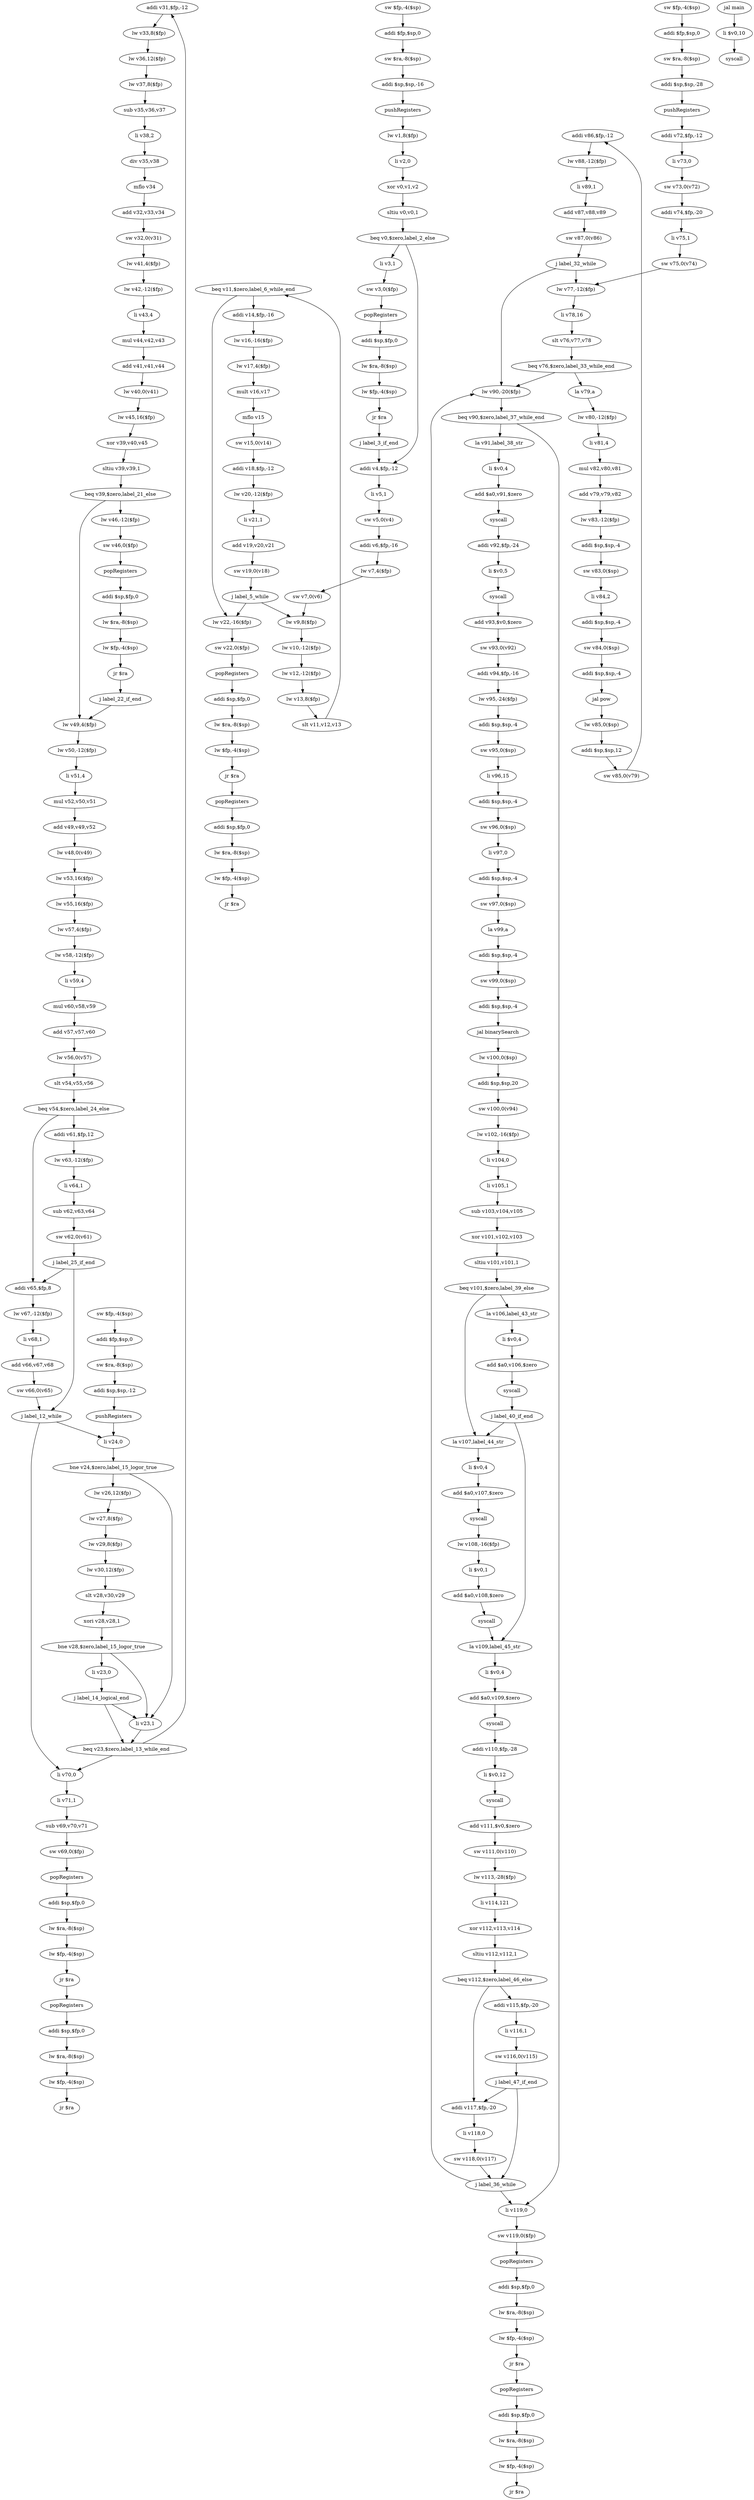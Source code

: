 digraph D {
Node0[label="addi v31,$fp,-12"]
Node1[label="jr $ra"]
Node2[label="lw v22,-16($fp)"]
Node3[label="addi v6,$fp,-16"]
Node4[label="bne v28,$zero,label_15_logor_true"]
Node5[label="bne v24,$zero,label_15_logor_true"]
Node6[label="add v57,v57,v60"]
Node7[label="addi v86,$fp,-12"]
Node8[label="lw $fp,-4($sp)"]
Node9[label="add $a0,v107,$zero"]
Node10[label="sw v93,0(v92)"]
Node11[label="lw v77,-12($fp)"]
Node12[label="sw v87,0(v86)"]
Node13[label="lw v42,-12($fp)"]
Node14[label="popRegisters"]
Node15[label="beq v101,$zero,label_39_else"]
Node16[label="jr $ra"]
Node17[label="add $a0,v108,$zero"]
Node18[label="li v71,1"]
Node19[label="li $v0,4"]
Node20[label="add v93,$v0,$zero"]
Node21[label="lw $fp,-4($sp)"]
Node22[label="lw v27,8($fp)"]
Node23[label="li $v0,4"]
Node24[label="addi $sp,$fp,0"]
Node25[label="sw $fp,-4($sp)"]
Node26[label="lw v57,4($fp)"]
Node27[label="lw v49,4($fp)"]
Node28[label="addi $sp,$sp,-4"]
Node29[label="syscall"]
Node30[label="lw $fp,-4($sp)"]
Node31[label="li v97,0"]
Node32[label="la v99,a"]
Node33[label="lw v40,0(v41)"]
Node34[label="popRegisters"]
Node35[label="li v68,1"]
Node36[label="sw v73,0(v72)"]
Node37[label="lw v80,-12($fp)"]
Node38[label="sw v116,0(v115)"]
Node39[label="lw v20,-12($fp)"]
Node40[label="lw $fp,-4($sp)"]
Node41[label="sw $fp,-4($sp)"]
Node42[label="pushRegisters"]
Node43[label="add v79,v79,v82"]
Node44[label="sltiu v112,v112,1"]
Node45[label="addi $sp,$fp,0"]
Node46[label="sw v19,0(v18)"]
Node47[label="li v43,4"]
Node48[label="addi v61,$fp,12"]
Node49[label="add v87,v88,v89"]
Node50[label="lw v85,0($sp)"]
Node51[label="sw $ra,-8($sp)"]
Node52[label="lw v67,-12($fp)"]
Node53[label="jr $ra"]
Node54[label="lw $fp,-4($sp)"]
Node55[label="li v78,16"]
Node56[label="sw v99,0($sp)"]
Node57[label="lw v26,12($fp)"]
Node58[label="li v23,1"]
Node59[label="lw v53,16($fp)"]
Node60[label="jr $ra"]
Node61[label="la v107,label_44_str"]
Node62[label="beq v11,$zero,label_6_while_end"]
Node63[label="addi $sp,$sp,12"]
Node64[label="sw v69,0($fp)"]
Node65[label="sw $ra,-8($sp)"]
Node66[label="addi $sp,$sp,-16"]
Node67[label="lw v90,-20($fp)"]
Node68[label="li v70,0"]
Node69[label="sw v66,0(v65)"]
Node70[label="lw $ra,-8($sp)"]
Node71[label="lw v95,-24($fp)"]
Node72[label="li v24,0"]
Node73[label="lw $ra,-8($sp)"]
Node74[label="xor v39,v40,v45"]
Node75[label="lw v29,8($fp)"]
Node76[label="la v109,label_45_str"]
Node77[label="popRegisters"]
Node78[label="syscall"]
Node79[label="slt v54,v55,v56"]
Node80[label="lw v41,4($fp)"]
Node81[label="lw v12,-12($fp)"]
Node82[label="li $v0,12"]
Node83[label="lw v10,-12($fp)"]
Node84[label="popRegisters"]
Node85[label="slt v28,v30,v29"]
Node86[label="syscall"]
Node87[label="addi v74,$fp,-20"]
Node88[label="lw $fp,-4($sp)"]
Node89[label="lw $fp,-4($sp)"]
Node90[label="lw v63,-12($fp)"]
Node91[label="lw $ra,-8($sp)"]
Node92[label="sw v84,0($sp)"]
Node93[label="addi $sp,$sp,-4"]
Node94[label="li v3,1"]
Node95[label="lw $ra,-8($sp)"]
Node96[label="lw v16,-16($fp)"]
Node97[label="mul v52,v50,v51"]
Node98[label="li v23,0"]
Node99[label="mul v60,v58,v59"]
Node100[label="li v81,4"]
Node101[label="sw v5,0(v4)"]
Node102[label="li v21,1"]
Node103[label="sltiu v0,v0,1"]
Node104[label="beq v54,$zero,label_24_else"]
Node105[label="mul v82,v80,v81"]
Node106[label="j label_14_logical_end"]
Node107[label="sw v111,0(v110)"]
Node108[label="syscall"]
Node109[label="addi $sp,$sp,-4"]
Node110[label="jal pow"]
Node111[label="li $v0,10"]
Node112[label="mflo v34"]
Node113[label="addi v4,$fp,-12"]
Node114[label="sub v103,v104,v105"]
Node115[label="j label_47_if_end"]
Node116[label="beq v76,$zero,label_33_while_end"]
Node117[label="beq v112,$zero,label_46_else"]
Node118[label="sw v95,0($sp)"]
Node119[label="beq v39,$zero,label_21_else"]
Node120[label="add v41,v41,v44"]
Node121[label="jal main"]
Node122[label="sub v35,v36,v37"]
Node123[label="li v96,15"]
Node124[label="div v35,v38"]
Node125[label="sw v119,0($fp)"]
Node126[label="mult v16,v17"]
Node127[label="lw v102,-16($fp)"]
Node128[label="add v49,v49,v52"]
Node129[label="xor v101,v102,v103"]
Node130[label="lw v108,-16($fp)"]
Node131[label="sw v32,0(v31)"]
Node132[label="lw v58,-12($fp)"]
Node133[label="lw $ra,-8($sp)"]
Node134[label="j label_32_while"]
Node135[label="addi v110,$fp,-28"]
Node136[label="lw v13,8($fp)"]
Node137[label="sw v97,0($sp)"]
Node138[label="addi $fp,$sp,0"]
Node139[label="li v84,2"]
Node140[label="sw $ra,-8($sp)"]
Node141[label="addi $sp,$sp,-4"]
Node142[label="add $a0,v91,$zero"]
Node143[label="popRegisters"]
Node144[label="add $a0,v106,$zero"]
Node145[label="syscall"]
Node146[label="li v38,2"]
Node147[label="slt v76,v77,v78"]
Node148[label="add $a0,v109,$zero"]
Node149[label="lw v100,0($sp)"]
Node150[label="lw v88,-12($fp)"]
Node151[label="syscall"]
Node152[label="sw v46,0($fp)"]
Node153[label="jal binarySearch"]
Node154[label="sw v3,0($fp)"]
Node155[label="li $v0,4"]
Node156[label="li v114,121"]
Node157[label="j label_3_if_end"]
Node158[label="add v32,v33,v34"]
Node159[label="addi $sp,$fp,0"]
Node160[label="sub v69,v70,v71"]
Node161[label="lw v33,8($fp)"]
Node162[label="li v104,0"]
Node163[label="la v91,label_38_str"]
Node164[label="lw v45,16($fp)"]
Node165[label="xor v0,v1,v2"]
Node166[label="j label_12_while"]
Node167[label="lw v30,12($fp)"]
Node168[label="li v89,1"]
Node169[label="addi $sp,$sp,-28"]
Node170[label="lw $ra,-8($sp)"]
Node171[label="sw v7,0(v6)"]
Node172[label="add v19,v20,v21"]
Node173[label="beq v90,$zero,label_37_while_end"]
Node174[label="popRegisters"]
Node175[label="j label_36_while"]
Node176[label="beq v0,$zero,label_2_else"]
Node177[label="add v111,$v0,$zero"]
Node178[label="sltiu v101,v101,1"]
Node179[label="mflo v15"]
Node180[label="addi $sp,$fp,0"]
Node181[label="lw v9,8($fp)"]
Node182[label="lw v48,0(v49)"]
Node183[label="li $v0,5"]
Node184[label="la v106,label_43_str"]
Node185[label="addi v117,$fp,-20"]
Node186[label="addi $fp,$sp,0"]
Node187[label="lw v7,4($fp)"]
Node188[label="addi $sp,$fp,0"]
Node189[label="j label_40_if_end"]
Node190[label="popRegisters"]
Node191[label="syscall"]
Node192[label="addi $sp,$sp,-4"]
Node193[label="lw $ra,-8($sp)"]
Node194[label="li v59,4"]
Node195[label="lw v55,16($fp)"]
Node196[label="li v118,0"]
Node197[label="addi $fp,$sp,0"]
Node198[label="li v2,0"]
Node199[label="la v79,a"]
Node200[label="pushRegisters"]
Node201[label="addi $sp,$sp,-12"]
Node202[label="xor v112,v113,v114"]
Node203[label="li v64,1"]
Node204[label="lw v46,-12($fp)"]
Node205[label="lw v113,-28($fp)"]
Node206[label="addi $sp,$fp,0"]
Node207[label="addi $sp,$sp,-4"]
Node208[label="syscall"]
Node209[label="sw v100,0(v94)"]
Node210[label="sw $fp,-4($sp)"]
Node211[label="li v51,4"]
Node212[label="popRegisters"]
Node213[label="mul v44,v42,v43"]
Node214[label="lw v17,4($fp)"]
Node215[label="beq v23,$zero,label_13_while_end"]
Node216[label="sw v75,0(v74)"]
Node217[label="jr $ra"]
Node218[label="addi v72,$fp,-12"]
Node219[label="li $v0,4"]
Node220[label="li v116,1"]
Node221[label="li v119,0"]
Node222[label="addi v115,$fp,-20"]
Node223[label="slt v11,v12,v13"]
Node224[label="addi v18,$fp,-12"]
Node225[label="addi v14,$fp,-16"]
Node226[label="sw v62,0(v61)"]
Node227[label="lw v56,0(v57)"]
Node228[label="addi $sp,$sp,-4"]
Node229[label="li v73,0"]
Node230[label="j label_5_while"]
Node231[label="sw v22,0($fp)"]
Node232[label="lw v37,8($fp)"]
Node233[label="lw v83,-12($fp)"]
Node234[label="addi $sp,$sp,-4"]
Node235[label="addi $sp,$fp,0"]
Node236[label="xori v28,v28,1"]
Node237[label="addi v94,$fp,-16"]
Node238[label="jr $ra"]
Node239[label="li $v0,1"]
Node240[label="sw v83,0($sp)"]
Node241[label="pushRegisters"]
Node242[label="addi $sp,$fp,0"]
Node243[label="sw v96,0($sp)"]
Node244[label="jr $ra"]
Node245[label="lw $fp,-4($sp)"]
Node246[label="addi $sp,$sp,20"]
Node247[label="add v66,v67,v68"]
Node248[label="sub v62,v63,v64"]
Node249[label="li v5,1"]
Node250[label="lw v50,-12($fp)"]
Node251[label="li v75,1"]
Node252[label="sw v15,0(v14)"]
Node253[label="sw v85,0(v79)"]
Node254[label="lw v1,8($fp)"]
Node255[label="j label_22_if_end"]
Node256[label="lw v36,12($fp)"]
Node257[label="addi v92,$fp,-24"]
Node258[label="jr $ra"]
Node259[label="j label_25_if_end"]
Node260[label="lw $ra,-8($sp)"]
Node261[label="addi v65,$fp,8"]
Node262[label="sw v118,0(v117)"]
Node263[label="sltiu v39,v39,1"]
Node264[label="li v105,1"]
Node0-> {Node161};
Node1-> {Node174};
Node2-> {Node231};
Node3-> {Node187};
Node4-> {Node98, Node58};
Node5-> {Node57, Node58};
Node6-> {Node227};
Node7-> {Node150};
Node8-> {Node244};
Node9-> {Node151};
Node10-> {Node237};
Node11-> {Node55};
Node12-> {Node134};
Node13-> {Node47};
Node14-> {Node24};
Node15-> {Node184, Node61};
Node16-> {Node255};
Node17-> {Node191};
Node18-> {Node160};
Node19-> {Node144};
Node20-> {Node10};
Node21-> {Node258};
Node22-> {Node75};
Node23-> {Node9};
Node24-> {Node95};
Node25-> {Node186};
Node26-> {Node132};
Node27-> {Node250};
Node28-> {Node110};
Node29-> {Node189};
Node30-> {Node238};
Node31-> {Node192};
Node32-> {Node228};
Node33-> {Node164};
Node34-> {Node45};
Node35-> {Node247};
Node36-> {Node87};
Node37-> {Node100};
Node38-> {Node115};
Node39-> {Node102};
Node40-> {Node16};
Node41-> {Node138};
Node42-> {Node254};
Node43-> {Node233};
Node44-> {Node117};
Node45-> {Node170};
Node46-> {Node230};
Node47-> {Node213};
Node48-> {Node90};
Node49-> {Node12};
Node50-> {Node63};
Node51-> {Node66};
Node52-> {Node35};
Node53-> {Node143};
Node54-> {Node1};
Node55-> {Node147};
Node56-> {Node234};
Node57-> {Node22};
Node58-> {Node215};
Node59-> {Node195};
Node60-> {};
Node61-> {Node23};
Node62-> {Node2, Node225};
Node63-> {Node253};
Node64-> {Node34};
Node65-> {Node169};
Node66-> {Node42};
Node67-> {Node173};
Node68-> {Node18};
Node69-> {Node166};
Node70-> {Node245};
Node71-> {Node109};
Node72-> {Node5};
Node73-> {Node8};
Node74-> {Node263};
Node75-> {Node167};
Node76-> {Node219};
Node77-> {Node206};
Node78-> {Node20};
Node79-> {Node104};
Node80-> {Node13};
Node81-> {Node136};
Node82-> {Node145};
Node83-> {Node81};
Node84-> {Node188};
Node85-> {Node236};
Node86-> {Node257};
Node87-> {Node251};
Node88-> {Node53};
Node89-> {Node217};
Node90-> {Node203};
Node91-> {Node88};
Node92-> {Node28};
Node93-> {Node243};
Node94-> {Node154};
Node95-> {Node21};
Node96-> {Node214};
Node97-> {Node128};
Node98-> {Node106};
Node99-> {Node6};
Node100-> {Node105};
Node101-> {Node3};
Node102-> {Node172};
Node103-> {Node176};
Node104-> {Node48, Node261};
Node105-> {Node43};
Node106-> {Node215, Node58};
Node107-> {Node205};
Node108-> {Node135};
Node109-> {Node118};
Node110-> {Node50};
Node111-> {Node208};
Node112-> {Node158};
Node113-> {Node249};
Node114-> {Node129};
Node115-> {Node175, Node185};
Node116-> {Node67, Node199};
Node117-> {Node222, Node185};
Node118-> {Node123};
Node119-> {Node27, Node204};
Node120-> {Node33};
Node121-> {Node111};
Node122-> {Node146};
Node123-> {Node93};
Node124-> {Node112};
Node125-> {Node212};
Node126-> {Node179};
Node127-> {Node162};
Node128-> {Node182};
Node129-> {Node178};
Node130-> {Node239};
Node131-> {Node80};
Node132-> {Node194};
Node133-> {Node30};
Node134-> {Node67, Node11};
Node135-> {Node82};
Node136-> {Node223};
Node137-> {Node32};
Node138-> {Node140};
Node139-> {Node141};
Node140-> {Node201};
Node141-> {Node92};
Node142-> {Node86};
Node143-> {Node242};
Node144-> {Node29};
Node145-> {Node177};
Node146-> {Node124};
Node147-> {Node116};
Node148-> {Node108};
Node149-> {Node246};
Node150-> {Node168};
Node151-> {Node130};
Node152-> {Node190};
Node153-> {Node149};
Node154-> {Node14};
Node155-> {Node142};
Node156-> {Node202};
Node157-> {Node113};
Node158-> {Node131};
Node159-> {Node133};
Node160-> {Node64};
Node161-> {Node256};
Node162-> {Node264};
Node163-> {Node155};
Node164-> {Node74};
Node165-> {Node103};
Node166-> {Node72, Node68};
Node167-> {Node85};
Node168-> {Node49};
Node169-> {Node241};
Node170-> {Node89};
Node171-> {Node181};
Node172-> {Node46};
Node173-> {Node163, Node221};
Node174-> {Node159};
Node175-> {Node67, Node221};
Node176-> {Node94, Node113};
Node177-> {Node107};
Node178-> {Node15};
Node179-> {Node252};
Node180-> {Node260};
Node181-> {Node83};
Node182-> {Node59};
Node183-> {Node78};
Node184-> {Node19};
Node185-> {Node196};
Node186-> {Node65};
Node187-> {Node171};
Node188-> {Node193};
Node189-> {Node61, Node76};
Node190-> {Node180};
Node191-> {Node76};
Node192-> {Node137};
Node193-> {Node54};
Node194-> {Node99};
Node195-> {Node26};
Node196-> {Node262};
Node197-> {Node51};
Node198-> {Node165};
Node199-> {Node37};
Node200-> {Node72};
Node201-> {Node200};
Node202-> {Node44};
Node203-> {Node248};
Node204-> {Node152};
Node205-> {Node156};
Node206-> {Node73};
Node207-> {Node240};
Node208-> {};
Node209-> {Node127};
Node210-> {Node197};
Node211-> {Node97};
Node212-> {Node235};
Node213-> {Node120};
Node214-> {Node126};
Node215-> {Node0, Node68};
Node216-> {Node11};
Node217-> {Node77};
Node218-> {Node229};
Node219-> {Node148};
Node220-> {Node38};
Node221-> {Node125};
Node222-> {Node220};
Node223-> {Node62};
Node224-> {Node39};
Node225-> {Node96};
Node226-> {Node259};
Node227-> {Node79};
Node228-> {Node56};
Node229-> {Node36};
Node230-> {Node181, Node2};
Node231-> {Node84};
Node232-> {Node122};
Node233-> {Node207};
Node234-> {Node153};
Node235-> {Node91};
Node236-> {Node4};
Node237-> {Node71};
Node238-> {};
Node239-> {Node17};
Node240-> {Node139};
Node241-> {Node218};
Node242-> {Node70};
Node243-> {Node31};
Node244-> {};
Node245-> {Node60};
Node246-> {Node209};
Node247-> {Node69};
Node248-> {Node226};
Node249-> {Node101};
Node250-> {Node211};
Node251-> {Node216};
Node252-> {Node224};
Node253-> {Node7};
Node254-> {Node198};
Node255-> {Node27};
Node256-> {Node232};
Node257-> {Node183};
Node258-> {Node157};
Node259-> {Node261, Node166};
Node260-> {Node40};
Node261-> {Node52};
Node262-> {Node175};
Node263-> {Node119};
Node264-> {Node114};
}
